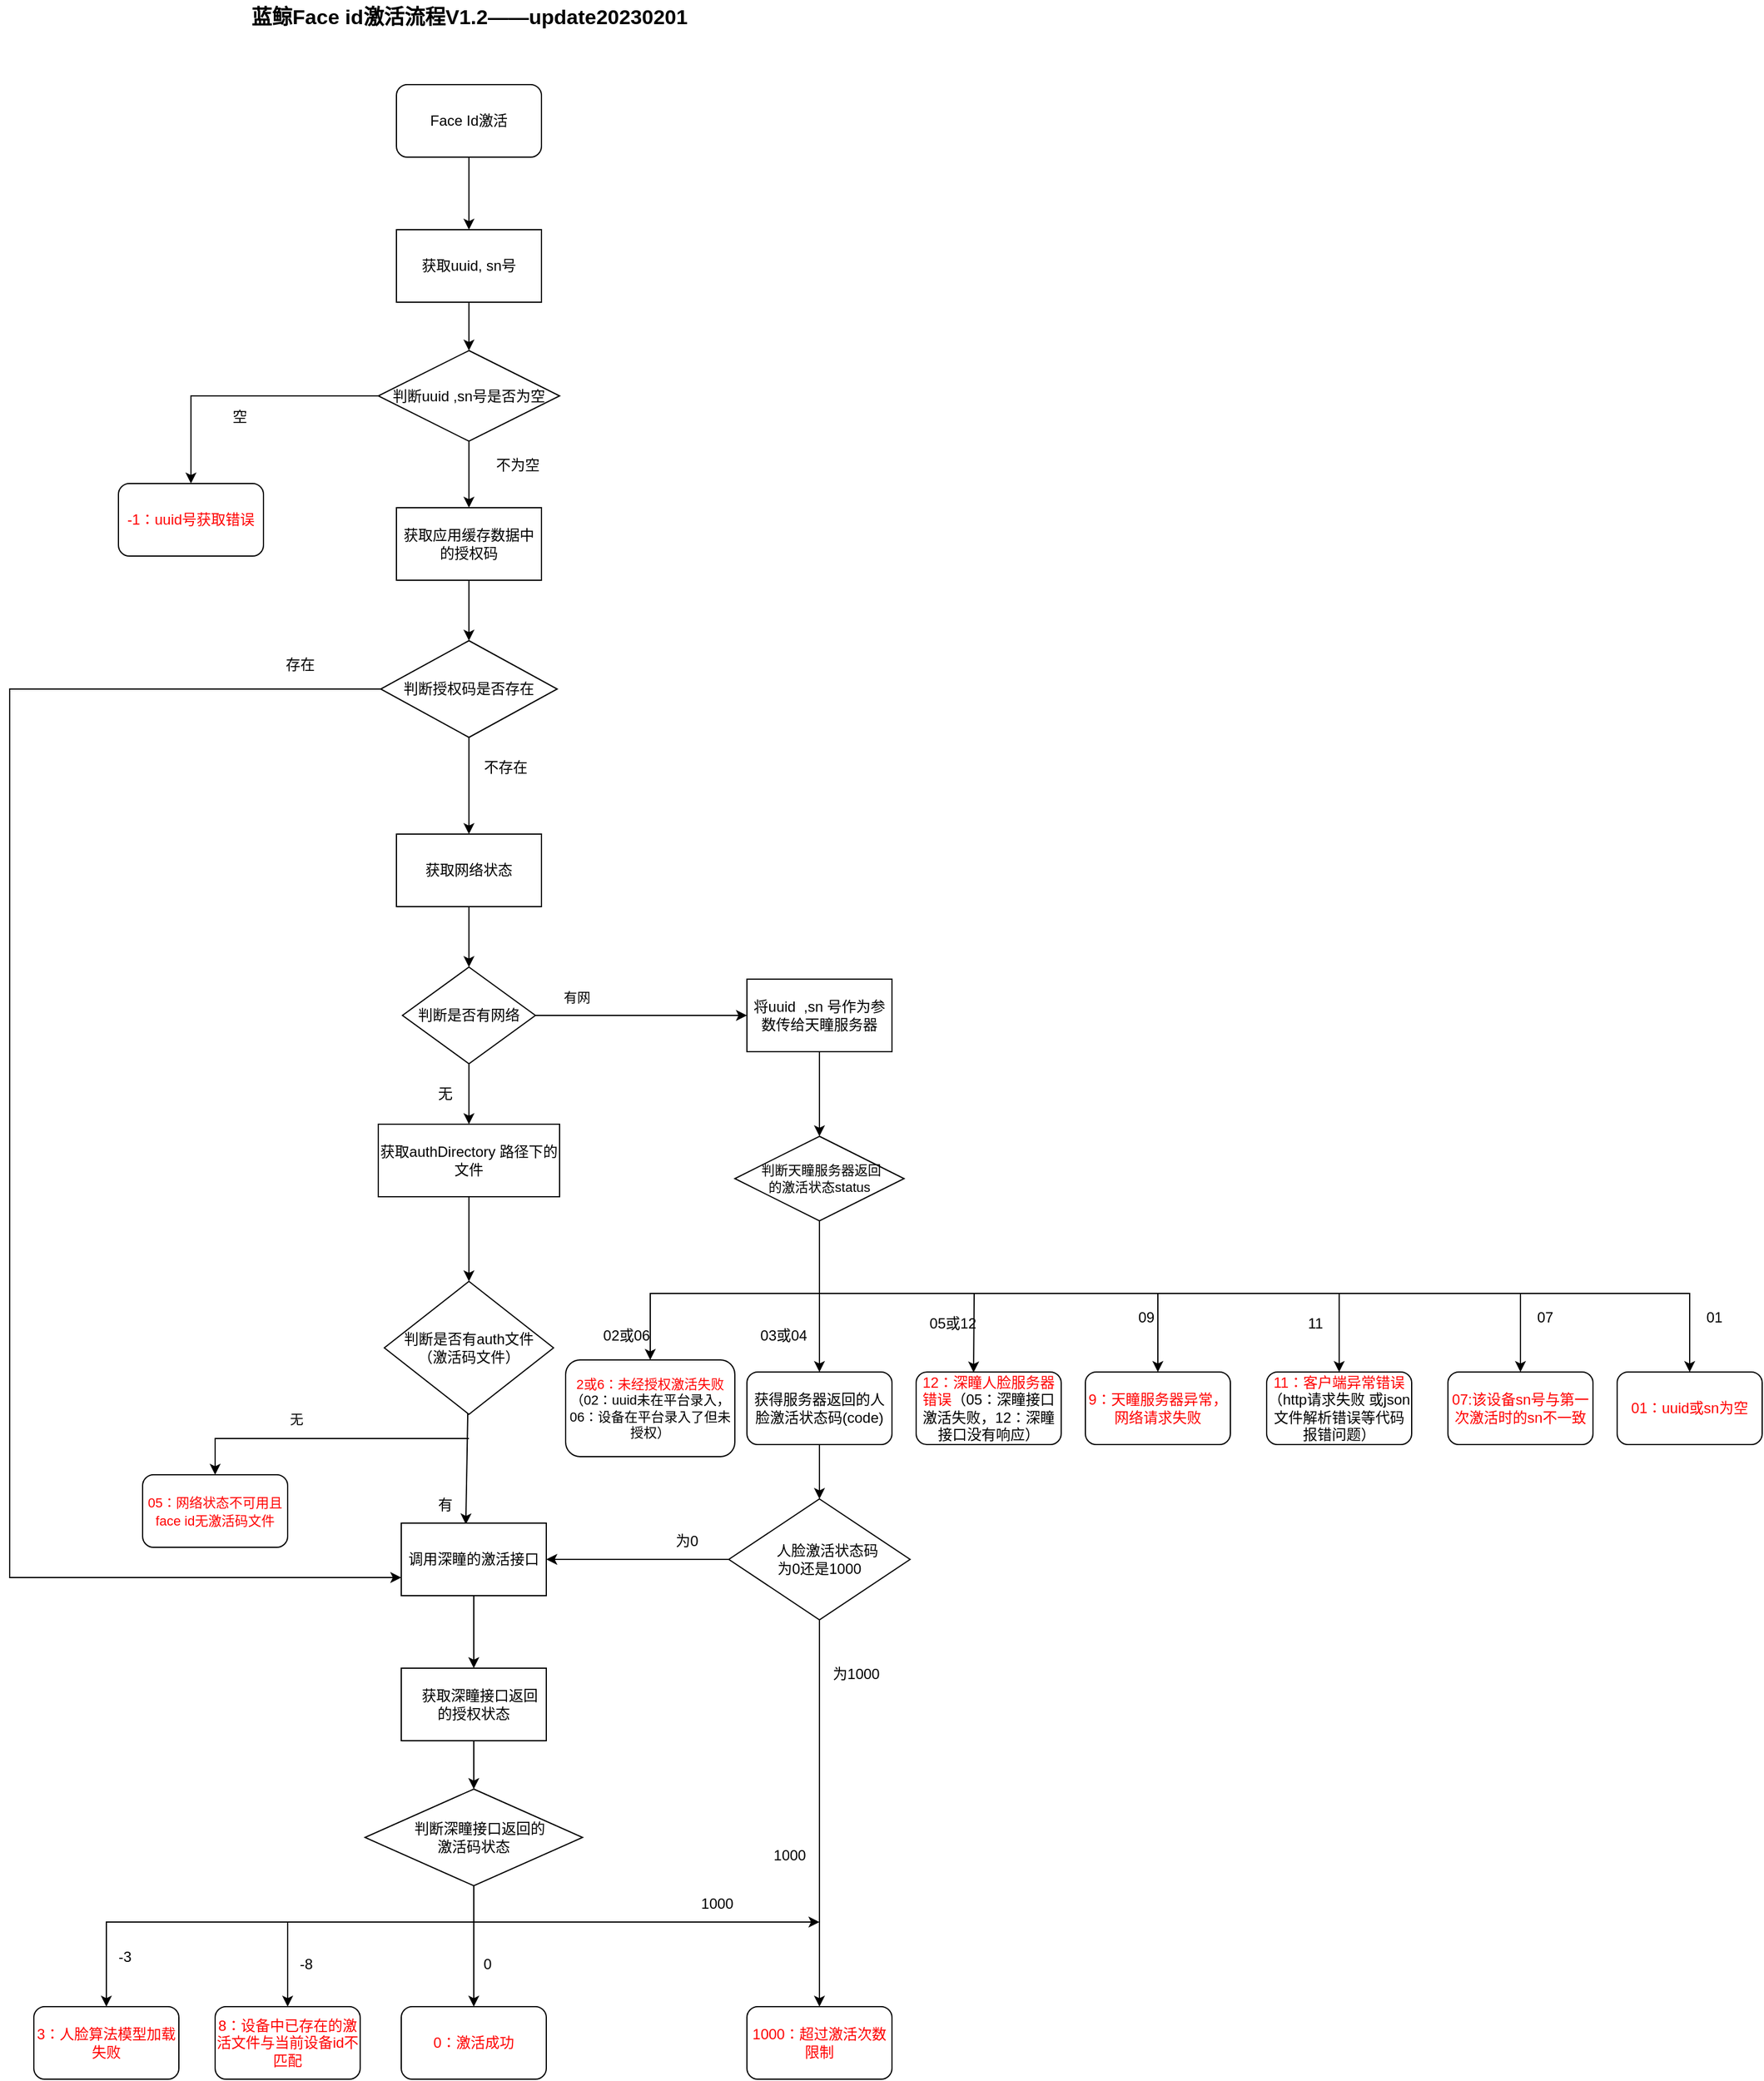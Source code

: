 <mxfile version="20.8.5" type="github">
  <diagram id="C5RBs43oDa-KdzZeNtuy" name="Page-1">
    <mxGraphModel dx="1960" dy="943" grid="1" gridSize="10" guides="1" tooltips="1" connect="1" arrows="1" fold="1" page="1" pageScale="1" pageWidth="827" pageHeight="1169" math="0" shadow="0">
      <root>
        <mxCell id="WIyWlLk6GJQsqaUBKTNV-0" />
        <mxCell id="WIyWlLk6GJQsqaUBKTNV-1" parent="WIyWlLk6GJQsqaUBKTNV-0" />
        <mxCell id="93zsUV2J0ApDYmD7TZZO-63" value="" style="edgeStyle=orthogonalEdgeStyle;rounded=0;orthogonalLoop=1;jettySize=auto;html=1;" parent="WIyWlLk6GJQsqaUBKTNV-1" source="93zsUV2J0ApDYmD7TZZO-64" target="93zsUV2J0ApDYmD7TZZO-66" edge="1">
          <mxGeometry relative="1" as="geometry" />
        </mxCell>
        <mxCell id="93zsUV2J0ApDYmD7TZZO-64" value="Face Id激活" style="rounded=1;whiteSpace=wrap;html=1;" parent="WIyWlLk6GJQsqaUBKTNV-1" vertex="1">
          <mxGeometry x="360" y="220" width="120" height="60" as="geometry" />
        </mxCell>
        <mxCell id="93zsUV2J0ApDYmD7TZZO-65" value="" style="edgeStyle=orthogonalEdgeStyle;rounded=0;orthogonalLoop=1;jettySize=auto;html=1;" parent="WIyWlLk6GJQsqaUBKTNV-1" source="93zsUV2J0ApDYmD7TZZO-66" target="93zsUV2J0ApDYmD7TZZO-69" edge="1">
          <mxGeometry relative="1" as="geometry" />
        </mxCell>
        <mxCell id="93zsUV2J0ApDYmD7TZZO-66" value="获取uuid, sn号" style="rounded=0;whiteSpace=wrap;html=1;" parent="WIyWlLk6GJQsqaUBKTNV-1" vertex="1">
          <mxGeometry x="360" y="340" width="120" height="60" as="geometry" />
        </mxCell>
        <mxCell id="93zsUV2J0ApDYmD7TZZO-67" style="edgeStyle=orthogonalEdgeStyle;rounded=0;orthogonalLoop=1;jettySize=auto;html=1;entryX=0.5;entryY=0;entryDx=0;entryDy=0;" parent="WIyWlLk6GJQsqaUBKTNV-1" source="93zsUV2J0ApDYmD7TZZO-69" target="93zsUV2J0ApDYmD7TZZO-70" edge="1">
          <mxGeometry relative="1" as="geometry" />
        </mxCell>
        <mxCell id="43xQ6NMyt6OMNAoMXdz4-1" value="" style="edgeStyle=orthogonalEdgeStyle;rounded=0;orthogonalLoop=1;jettySize=auto;html=1;" edge="1" parent="WIyWlLk6GJQsqaUBKTNV-1" source="93zsUV2J0ApDYmD7TZZO-69" target="43xQ6NMyt6OMNAoMXdz4-0">
          <mxGeometry relative="1" as="geometry" />
        </mxCell>
        <mxCell id="93zsUV2J0ApDYmD7TZZO-69" value="判断uuid ,sn号是否为空" style="rhombus;whiteSpace=wrap;html=1;" parent="WIyWlLk6GJQsqaUBKTNV-1" vertex="1">
          <mxGeometry x="345" y="440" width="150" height="75" as="geometry" />
        </mxCell>
        <mxCell id="93zsUV2J0ApDYmD7TZZO-70" value="&lt;font color=&quot;#ff0000&quot;&gt;-1：uuid号获取错误&lt;/font&gt;" style="rounded=1;whiteSpace=wrap;html=1;" parent="WIyWlLk6GJQsqaUBKTNV-1" vertex="1">
          <mxGeometry x="130" y="550" width="120" height="60" as="geometry" />
        </mxCell>
        <mxCell id="93zsUV2J0ApDYmD7TZZO-71" value="空" style="text;html=1;align=center;verticalAlign=middle;resizable=0;points=[];autosize=1;strokeColor=none;fillColor=none;" parent="WIyWlLk6GJQsqaUBKTNV-1" vertex="1">
          <mxGeometry x="210" y="480" width="40" height="30" as="geometry" />
        </mxCell>
        <mxCell id="93zsUV2J0ApDYmD7TZZO-85" value="" style="edgeStyle=orthogonalEdgeStyle;rounded=0;orthogonalLoop=1;jettySize=auto;html=1;fontColor=#000000;" parent="WIyWlLk6GJQsqaUBKTNV-1" source="93zsUV2J0ApDYmD7TZZO-87" target="93zsUV2J0ApDYmD7TZZO-91" edge="1">
          <mxGeometry relative="1" as="geometry" />
        </mxCell>
        <mxCell id="93zsUV2J0ApDYmD7TZZO-86" value="" style="edgeStyle=none;shape=connector;rounded=0;orthogonalLoop=1;jettySize=auto;html=1;labelBackgroundColor=default;strokeColor=default;fontFamily=Helvetica;fontSize=11;fontColor=#FF0000;endArrow=classic;" parent="WIyWlLk6GJQsqaUBKTNV-1" source="93zsUV2J0ApDYmD7TZZO-87" target="93zsUV2J0ApDYmD7TZZO-100" edge="1">
          <mxGeometry relative="1" as="geometry" />
        </mxCell>
        <mxCell id="93zsUV2J0ApDYmD7TZZO-87" value="判断是否有网络" style="rhombus;whiteSpace=wrap;html=1;fontColor=#000000;" parent="WIyWlLk6GJQsqaUBKTNV-1" vertex="1">
          <mxGeometry x="365" y="950" width="110" height="80" as="geometry" />
        </mxCell>
        <mxCell id="93zsUV2J0ApDYmD7TZZO-88" value="" style="edgeStyle=orthogonalEdgeStyle;rounded=0;orthogonalLoop=1;jettySize=auto;html=1;fontColor=#000000;" parent="WIyWlLk6GJQsqaUBKTNV-1" source="93zsUV2J0ApDYmD7TZZO-89" target="93zsUV2J0ApDYmD7TZZO-87" edge="1">
          <mxGeometry relative="1" as="geometry" />
        </mxCell>
        <mxCell id="93zsUV2J0ApDYmD7TZZO-89" value="获取网络状态" style="rounded=0;whiteSpace=wrap;html=1;fontColor=#000000;" parent="WIyWlLk6GJQsqaUBKTNV-1" vertex="1">
          <mxGeometry x="360" y="840" width="120" height="60" as="geometry" />
        </mxCell>
        <mxCell id="93zsUV2J0ApDYmD7TZZO-90" value="" style="edgeStyle=orthogonalEdgeStyle;rounded=0;orthogonalLoop=1;jettySize=auto;html=1;fontColor=#000000;" parent="WIyWlLk6GJQsqaUBKTNV-1" source="93zsUV2J0ApDYmD7TZZO-91" target="93zsUV2J0ApDYmD7TZZO-94" edge="1">
          <mxGeometry relative="1" as="geometry" />
        </mxCell>
        <mxCell id="93zsUV2J0ApDYmD7TZZO-91" value="获取authDirectory 路径下的文件" style="rounded=0;whiteSpace=wrap;html=1;fontColor=#000000;" parent="WIyWlLk6GJQsqaUBKTNV-1" vertex="1">
          <mxGeometry x="345" y="1080" width="150" height="60" as="geometry" />
        </mxCell>
        <mxCell id="93zsUV2J0ApDYmD7TZZO-93" value="" style="edgeStyle=none;shape=connector;rounded=0;orthogonalLoop=1;jettySize=auto;html=1;labelBackgroundColor=default;strokeColor=default;fontFamily=Helvetica;fontSize=11;fontColor=#000000;endArrow=classic;entryX=0.445;entryY=0.018;entryDx=0;entryDy=0;entryPerimeter=0;" parent="WIyWlLk6GJQsqaUBKTNV-1" source="93zsUV2J0ApDYmD7TZZO-94" target="93zsUV2J0ApDYmD7TZZO-132" edge="1">
          <mxGeometry relative="1" as="geometry">
            <mxPoint x="420" y="1430" as="targetPoint" />
          </mxGeometry>
        </mxCell>
        <mxCell id="93zsUV2J0ApDYmD7TZZO-94" value="判断是否有auth文件&lt;br&gt;（激活码文件）" style="rhombus;whiteSpace=wrap;html=1;fontColor=#000000;" parent="WIyWlLk6GJQsqaUBKTNV-1" vertex="1">
          <mxGeometry x="350" y="1210" width="140" height="110" as="geometry" />
        </mxCell>
        <mxCell id="93zsUV2J0ApDYmD7TZZO-95" value="无" style="text;html=1;align=center;verticalAlign=middle;resizable=0;points=[];autosize=1;strokeColor=none;fillColor=none;fontColor=#000000;" parent="WIyWlLk6GJQsqaUBKTNV-1" vertex="1">
          <mxGeometry x="380" y="1040" width="40" height="30" as="geometry" />
        </mxCell>
        <mxCell id="93zsUV2J0ApDYmD7TZZO-128" style="edgeStyle=orthogonalEdgeStyle;rounded=0;orthogonalLoop=1;jettySize=auto;html=1;" parent="WIyWlLk6GJQsqaUBKTNV-1" target="93zsUV2J0ApDYmD7TZZO-129" edge="1">
          <mxGeometry relative="1" as="geometry">
            <mxPoint x="210" y="1410" as="targetPoint" />
            <mxPoint x="420" y="1340" as="sourcePoint" />
            <Array as="points">
              <mxPoint x="210" y="1340" />
            </Array>
          </mxGeometry>
        </mxCell>
        <mxCell id="93zsUV2J0ApDYmD7TZZO-99" value="" style="edgeStyle=none;shape=connector;rounded=0;orthogonalLoop=1;jettySize=auto;html=1;labelBackgroundColor=default;strokeColor=default;fontFamily=Helvetica;fontSize=11;fontColor=#000000;endArrow=classic;" parent="WIyWlLk6GJQsqaUBKTNV-1" source="93zsUV2J0ApDYmD7TZZO-100" target="93zsUV2J0ApDYmD7TZZO-103" edge="1">
          <mxGeometry relative="1" as="geometry" />
        </mxCell>
        <mxCell id="93zsUV2J0ApDYmD7TZZO-100" value="将uuid&amp;nbsp; ,sn 号作为参数传给天瞳服务器" style="whiteSpace=wrap;html=1;fontColor=#000000;" parent="WIyWlLk6GJQsqaUBKTNV-1" vertex="1">
          <mxGeometry x="650" y="960" width="120" height="60" as="geometry" />
        </mxCell>
        <mxCell id="93zsUV2J0ApDYmD7TZZO-101" value="&lt;font color=&quot;#000000&quot;&gt;有网&lt;/font&gt;" style="text;html=1;align=center;verticalAlign=middle;resizable=0;points=[];autosize=1;strokeColor=none;fillColor=none;fontSize=11;fontFamily=Helvetica;fontColor=#FF0000;" parent="WIyWlLk6GJQsqaUBKTNV-1" vertex="1">
          <mxGeometry x="484" y="960" width="50" height="30" as="geometry" />
        </mxCell>
        <mxCell id="93zsUV2J0ApDYmD7TZZO-102" style="edgeStyle=orthogonalEdgeStyle;rounded=0;orthogonalLoop=1;jettySize=auto;html=1;entryX=0.5;entryY=0;entryDx=0;entryDy=0;" parent="WIyWlLk6GJQsqaUBKTNV-1" source="93zsUV2J0ApDYmD7TZZO-103" target="93zsUV2J0ApDYmD7TZZO-104" edge="1">
          <mxGeometry relative="1" as="geometry">
            <Array as="points">
              <mxPoint x="710" y="1220" />
              <mxPoint x="570" y="1220" />
            </Array>
          </mxGeometry>
        </mxCell>
        <mxCell id="93zsUV2J0ApDYmD7TZZO-103" value="&amp;nbsp;判断天瞳服务器返回&lt;br&gt;的激活状态status" style="rhombus;whiteSpace=wrap;html=1;fontColor=#000000;fontFamily=Helvetica;fontSize=11;" parent="WIyWlLk6GJQsqaUBKTNV-1" vertex="1">
          <mxGeometry x="640" y="1090" width="140" height="70" as="geometry" />
        </mxCell>
        <mxCell id="93zsUV2J0ApDYmD7TZZO-104" value="&lt;font color=&quot;#ff0000&quot;&gt;2或6：未经授权激活失败&lt;/font&gt;（02：uuid未在平台录入，06：设备在平台录入了但未授权）" style="rounded=1;whiteSpace=wrap;html=1;fontFamily=Helvetica;fontSize=11;fontColor=#000000;" parent="WIyWlLk6GJQsqaUBKTNV-1" vertex="1">
          <mxGeometry x="500" y="1275" width="140" height="80" as="geometry" />
        </mxCell>
        <mxCell id="93zsUV2J0ApDYmD7TZZO-105" value="02或06" style="text;html=1;align=center;verticalAlign=middle;resizable=0;points=[];autosize=1;strokeColor=none;fillColor=none;" parent="WIyWlLk6GJQsqaUBKTNV-1" vertex="1">
          <mxGeometry x="520" y="1240" width="60" height="30" as="geometry" />
        </mxCell>
        <mxCell id="93zsUV2J0ApDYmD7TZZO-106" value="" style="edgeStyle=orthogonalEdgeStyle;rounded=0;orthogonalLoop=1;jettySize=auto;html=1;fontColor=#000000;" parent="WIyWlLk6GJQsqaUBKTNV-1" source="93zsUV2J0ApDYmD7TZZO-107" target="93zsUV2J0ApDYmD7TZZO-121" edge="1">
          <mxGeometry relative="1" as="geometry" />
        </mxCell>
        <mxCell id="93zsUV2J0ApDYmD7TZZO-107" value="&lt;font color=&quot;#000000&quot;&gt;获得服务器返回的人脸激活状态码(code)&lt;/font&gt;" style="rounded=1;whiteSpace=wrap;html=1;fontColor=#FF0000;" parent="WIyWlLk6GJQsqaUBKTNV-1" vertex="1">
          <mxGeometry x="650" y="1285" width="120" height="60" as="geometry" />
        </mxCell>
        <mxCell id="93zsUV2J0ApDYmD7TZZO-108" value="" style="endArrow=classic;html=1;rounded=0;fontColor=#FF0000;entryX=0.5;entryY=0;entryDx=0;entryDy=0;" parent="WIyWlLk6GJQsqaUBKTNV-1" target="93zsUV2J0ApDYmD7TZZO-107" edge="1">
          <mxGeometry width="50" height="50" relative="1" as="geometry">
            <mxPoint x="710.0" y="1220" as="sourcePoint" />
            <mxPoint x="735" y="1210" as="targetPoint" />
          </mxGeometry>
        </mxCell>
        <mxCell id="93zsUV2J0ApDYmD7TZZO-109" value="12：深瞳人脸服务器错误&lt;font color=&quot;#000000&quot;&gt;（05：深瞳接口激活失败，12：深瞳接口没有响应）&lt;/font&gt;" style="rounded=1;whiteSpace=wrap;html=1;fontColor=#FF0000;" parent="WIyWlLk6GJQsqaUBKTNV-1" vertex="1">
          <mxGeometry x="790" y="1285" width="120" height="60" as="geometry" />
        </mxCell>
        <mxCell id="93zsUV2J0ApDYmD7TZZO-110" value="" style="endArrow=classic;html=1;rounded=0;fontColor=#FF0000;entryX=0.396;entryY=0.006;entryDx=0;entryDy=0;entryPerimeter=0;" parent="WIyWlLk6GJQsqaUBKTNV-1" target="93zsUV2J0ApDYmD7TZZO-109" edge="1">
          <mxGeometry width="50" height="50" relative="1" as="geometry">
            <mxPoint x="710.0" y="1220" as="sourcePoint" />
            <mxPoint x="837" y="1180" as="targetPoint" />
            <Array as="points">
              <mxPoint x="838" y="1220" />
            </Array>
          </mxGeometry>
        </mxCell>
        <mxCell id="93zsUV2J0ApDYmD7TZZO-111" value="&lt;font color=&quot;#000000&quot;&gt;03或04&lt;/font&gt;" style="text;html=1;align=center;verticalAlign=middle;resizable=0;points=[];autosize=1;strokeColor=none;fillColor=none;fontColor=#FF0000;" parent="WIyWlLk6GJQsqaUBKTNV-1" vertex="1">
          <mxGeometry x="650" y="1240" width="60" height="30" as="geometry" />
        </mxCell>
        <mxCell id="93zsUV2J0ApDYmD7TZZO-112" value="05或12" style="text;html=1;align=center;verticalAlign=middle;resizable=0;points=[];autosize=1;strokeColor=none;fillColor=none;fontColor=#000000;" parent="WIyWlLk6GJQsqaUBKTNV-1" vertex="1">
          <mxGeometry x="790" y="1230" width="60" height="30" as="geometry" />
        </mxCell>
        <mxCell id="93zsUV2J0ApDYmD7TZZO-113" value="&lt;span style=&quot;color: rgb(255, 0, 0);&quot;&gt;9：天瞳服务器异常，网络请求失败&lt;/span&gt;" style="rounded=1;whiteSpace=wrap;html=1;fontColor=#000000;" parent="WIyWlLk6GJQsqaUBKTNV-1" vertex="1">
          <mxGeometry x="930" y="1285" width="120" height="60" as="geometry" />
        </mxCell>
        <mxCell id="93zsUV2J0ApDYmD7TZZO-114" value="" style="endArrow=classic;html=1;rounded=0;fontColor=#000000;entryX=0.5;entryY=0;entryDx=0;entryDy=0;" parent="WIyWlLk6GJQsqaUBKTNV-1" target="93zsUV2J0ApDYmD7TZZO-113" edge="1">
          <mxGeometry width="50" height="50" relative="1" as="geometry">
            <mxPoint x="830.0" y="1220" as="sourcePoint" />
            <mxPoint x="970" y="1170" as="targetPoint" />
            <Array as="points">
              <mxPoint x="990" y="1220" />
            </Array>
          </mxGeometry>
        </mxCell>
        <mxCell id="93zsUV2J0ApDYmD7TZZO-115" value="09" style="text;html=1;align=center;verticalAlign=middle;resizable=0;points=[];autosize=1;strokeColor=none;fillColor=none;fontColor=#000000;" parent="WIyWlLk6GJQsqaUBKTNV-1" vertex="1">
          <mxGeometry x="960" y="1225" width="40" height="30" as="geometry" />
        </mxCell>
        <mxCell id="93zsUV2J0ApDYmD7TZZO-116" value="&lt;span style=&quot;color: rgb(255, 0, 0);&quot;&gt;11：客户端异常错误&lt;/span&gt;（http请求失败 或json文件解析错误等代码报错问题）" style="rounded=1;whiteSpace=wrap;html=1;fontColor=#000000;" parent="WIyWlLk6GJQsqaUBKTNV-1" vertex="1">
          <mxGeometry x="1080" y="1285" width="120" height="60" as="geometry" />
        </mxCell>
        <mxCell id="93zsUV2J0ApDYmD7TZZO-117" value="" style="endArrow=classic;html=1;rounded=0;fontColor=#000000;entryX=0.5;entryY=0;entryDx=0;entryDy=0;" parent="WIyWlLk6GJQsqaUBKTNV-1" target="93zsUV2J0ApDYmD7TZZO-116" edge="1">
          <mxGeometry width="50" height="50" relative="1" as="geometry">
            <mxPoint x="990" y="1220" as="sourcePoint" />
            <mxPoint x="1120" y="1150" as="targetPoint" />
            <Array as="points">
              <mxPoint x="1140" y="1220" />
            </Array>
          </mxGeometry>
        </mxCell>
        <mxCell id="93zsUV2J0ApDYmD7TZZO-118" value="11" style="text;html=1;align=center;verticalAlign=middle;resizable=0;points=[];autosize=1;strokeColor=none;fillColor=none;fontColor=#000000;" parent="WIyWlLk6GJQsqaUBKTNV-1" vertex="1">
          <mxGeometry x="1100" y="1230" width="40" height="30" as="geometry" />
        </mxCell>
        <mxCell id="93zsUV2J0ApDYmD7TZZO-119" value="" style="edgeStyle=orthogonalEdgeStyle;rounded=0;orthogonalLoop=1;jettySize=auto;html=1;fontColor=#000000;entryX=0.5;entryY=0;entryDx=0;entryDy=0;" parent="WIyWlLk6GJQsqaUBKTNV-1" source="93zsUV2J0ApDYmD7TZZO-121" edge="1" target="93zsUV2J0ApDYmD7TZZO-135">
          <mxGeometry relative="1" as="geometry">
            <mxPoint x="710" y="1540" as="targetPoint" />
          </mxGeometry>
        </mxCell>
        <mxCell id="93zsUV2J0ApDYmD7TZZO-133" style="edgeStyle=orthogonalEdgeStyle;rounded=0;orthogonalLoop=1;jettySize=auto;html=1;entryX=1;entryY=0.5;entryDx=0;entryDy=0;" parent="WIyWlLk6GJQsqaUBKTNV-1" source="93zsUV2J0ApDYmD7TZZO-121" target="93zsUV2J0ApDYmD7TZZO-132" edge="1">
          <mxGeometry relative="1" as="geometry" />
        </mxCell>
        <mxCell id="93zsUV2J0ApDYmD7TZZO-121" value="&lt;span style=&quot;color: rgb(0, 0, 0);&quot;&gt;&amp;nbsp; &amp;nbsp; 人脸激活状态码&lt;br&gt;为0还是1000&lt;/span&gt;" style="rhombus;whiteSpace=wrap;html=1;fontColor=#FF0000;" parent="WIyWlLk6GJQsqaUBKTNV-1" vertex="1">
          <mxGeometry x="635" y="1390" width="150" height="100" as="geometry" />
        </mxCell>
        <mxCell id="93zsUV2J0ApDYmD7TZZO-126" value="不为空" style="text;html=1;align=center;verticalAlign=middle;resizable=0;points=[];autosize=1;strokeColor=none;fillColor=none;" parent="WIyWlLk6GJQsqaUBKTNV-1" vertex="1">
          <mxGeometry x="430" y="520" width="60" height="30" as="geometry" />
        </mxCell>
        <mxCell id="93zsUV2J0ApDYmD7TZZO-129" value="&lt;span style=&quot;color: rgb(255, 0, 0); font-size: 11px;&quot;&gt;05：网络状态不可用且face id无激活码文件&lt;/span&gt;" style="rounded=1;whiteSpace=wrap;html=1;" parent="WIyWlLk6GJQsqaUBKTNV-1" vertex="1">
          <mxGeometry x="150" y="1370" width="120" height="60" as="geometry" />
        </mxCell>
        <mxCell id="93zsUV2J0ApDYmD7TZZO-130" value="&lt;span style=&quot;color: rgb(0, 0, 0); font-family: Helvetica; font-size: 11px; font-style: normal; font-variant-ligatures: normal; font-variant-caps: normal; font-weight: 400; letter-spacing: normal; orphans: 2; text-align: center; text-indent: 0px; text-transform: none; widows: 2; word-spacing: 0px; -webkit-text-stroke-width: 0px; background-color: rgb(251, 251, 251); text-decoration-thickness: initial; text-decoration-style: initial; text-decoration-color: initial; float: none; display: inline !important;&quot;&gt;无&lt;/span&gt;" style="text;whiteSpace=wrap;html=1;" parent="WIyWlLk6GJQsqaUBKTNV-1" vertex="1">
          <mxGeometry x="270" y="1310" width="70" height="40" as="geometry" />
        </mxCell>
        <mxCell id="93zsUV2J0ApDYmD7TZZO-131" value="有" style="text;html=1;align=center;verticalAlign=middle;resizable=0;points=[];autosize=1;strokeColor=none;fillColor=none;" parent="WIyWlLk6GJQsqaUBKTNV-1" vertex="1">
          <mxGeometry x="380" y="1380" width="40" height="30" as="geometry" />
        </mxCell>
        <mxCell id="93zsUV2J0ApDYmD7TZZO-147" value="" style="edgeStyle=orthogonalEdgeStyle;rounded=0;orthogonalLoop=1;jettySize=auto;html=1;fontColor=#FF0000;" parent="WIyWlLk6GJQsqaUBKTNV-1" source="93zsUV2J0ApDYmD7TZZO-132" target="93zsUV2J0ApDYmD7TZZO-146" edge="1">
          <mxGeometry relative="1" as="geometry" />
        </mxCell>
        <mxCell id="93zsUV2J0ApDYmD7TZZO-132" value="调用深瞳的激活接口" style="rounded=0;whiteSpace=wrap;html=1;" parent="WIyWlLk6GJQsqaUBKTNV-1" vertex="1">
          <mxGeometry x="364" y="1410" width="120" height="60" as="geometry" />
        </mxCell>
        <mxCell id="93zsUV2J0ApDYmD7TZZO-134" value="为0" style="text;html=1;align=center;verticalAlign=middle;resizable=0;points=[];autosize=1;strokeColor=none;fillColor=none;" parent="WIyWlLk6GJQsqaUBKTNV-1" vertex="1">
          <mxGeometry x="580" y="1410" width="40" height="30" as="geometry" />
        </mxCell>
        <mxCell id="93zsUV2J0ApDYmD7TZZO-135" value="&lt;font color=&quot;#ff0000&quot;&gt;1000：超过激活次数限制&lt;/font&gt;" style="whiteSpace=wrap;html=1;fontColor=#000000;rounded=1;" parent="WIyWlLk6GJQsqaUBKTNV-1" vertex="1">
          <mxGeometry x="650" y="1810" width="120" height="60" as="geometry" />
        </mxCell>
        <mxCell id="93zsUV2J0ApDYmD7TZZO-139" value="&lt;font color=&quot;#000000&quot;&gt;1000&lt;/font&gt;" style="text;html=1;align=center;verticalAlign=middle;resizable=0;points=[];autosize=1;strokeColor=none;fillColor=none;fontColor=#FF0000;" parent="WIyWlLk6GJQsqaUBKTNV-1" vertex="1">
          <mxGeometry x="660" y="1670" width="50" height="30" as="geometry" />
        </mxCell>
        <mxCell id="93zsUV2J0ApDYmD7TZZO-140" value="&lt;font color=&quot;#ff0000&quot;&gt;8：设备中已存在的激活文件与当前设备id不匹配&lt;/font&gt;" style="rounded=1;whiteSpace=wrap;html=1;fontColor=#000000;" parent="WIyWlLk6GJQsqaUBKTNV-1" vertex="1">
          <mxGeometry x="210" y="1810" width="120" height="60" as="geometry" />
        </mxCell>
        <mxCell id="93zsUV2J0ApDYmD7TZZO-142" value="-8" style="text;html=1;align=center;verticalAlign=middle;resizable=0;points=[];autosize=1;strokeColor=none;fillColor=none;fontColor=#000000;" parent="WIyWlLk6GJQsqaUBKTNV-1" vertex="1">
          <mxGeometry x="270" y="1760" width="30" height="30" as="geometry" />
        </mxCell>
        <mxCell id="93zsUV2J0ApDYmD7TZZO-149" value="" style="edgeStyle=orthogonalEdgeStyle;rounded=0;orthogonalLoop=1;jettySize=auto;html=1;fontColor=#000000;" parent="WIyWlLk6GJQsqaUBKTNV-1" source="93zsUV2J0ApDYmD7TZZO-146" target="93zsUV2J0ApDYmD7TZZO-148" edge="1">
          <mxGeometry relative="1" as="geometry" />
        </mxCell>
        <mxCell id="93zsUV2J0ApDYmD7TZZO-146" value="&lt;span style=&quot;color: rgb(0, 0, 0);&quot;&gt;&amp;nbsp; &amp;nbsp;获取深瞳接口返回&lt;/span&gt;&lt;br style=&quot;border-color: var(--border-color); color: rgb(0, 0, 0);&quot;&gt;&lt;span style=&quot;color: rgb(0, 0, 0);&quot;&gt;的授权状态&lt;/span&gt;" style="rounded=0;whiteSpace=wrap;html=1;fontColor=#FF0000;" parent="WIyWlLk6GJQsqaUBKTNV-1" vertex="1">
          <mxGeometry x="364" y="1530" width="120" height="60" as="geometry" />
        </mxCell>
        <mxCell id="93zsUV2J0ApDYmD7TZZO-148" value="&lt;font color=&quot;#000000&quot;&gt;&amp;nbsp; &amp;nbsp;判断深瞳接口返回的&lt;br&gt;激活码状态&lt;/font&gt;" style="rhombus;whiteSpace=wrap;html=1;fontColor=#FF0000;" parent="WIyWlLk6GJQsqaUBKTNV-1" vertex="1">
          <mxGeometry x="334" y="1630" width="180" height="80" as="geometry" />
        </mxCell>
        <mxCell id="93zsUV2J0ApDYmD7TZZO-152" value="" style="endArrow=classic;html=1;rounded=0;fontColor=#000000;exitX=0.5;exitY=1;exitDx=0;exitDy=0;" parent="WIyWlLk6GJQsqaUBKTNV-1" source="93zsUV2J0ApDYmD7TZZO-148" edge="1">
          <mxGeometry width="50" height="50" relative="1" as="geometry">
            <mxPoint x="500" y="1760" as="sourcePoint" />
            <mxPoint x="710" y="1740" as="targetPoint" />
            <Array as="points">
              <mxPoint x="424" y="1740" />
            </Array>
          </mxGeometry>
        </mxCell>
        <mxCell id="93zsUV2J0ApDYmD7TZZO-153" value="1000" style="text;html=1;align=center;verticalAlign=middle;resizable=0;points=[];autosize=1;strokeColor=none;fillColor=none;fontColor=#000000;" parent="WIyWlLk6GJQsqaUBKTNV-1" vertex="1">
          <mxGeometry x="600" y="1710" width="50" height="30" as="geometry" />
        </mxCell>
        <mxCell id="93zsUV2J0ApDYmD7TZZO-154" value="&lt;font color=&quot;#ff0000&quot;&gt;0：激活成功&lt;/font&gt;" style="rounded=1;whiteSpace=wrap;html=1;fontColor=#000000;" parent="WIyWlLk6GJQsqaUBKTNV-1" vertex="1">
          <mxGeometry x="364" y="1810" width="120" height="60" as="geometry" />
        </mxCell>
        <mxCell id="93zsUV2J0ApDYmD7TZZO-155" value="" style="endArrow=classic;html=1;rounded=0;fontColor=#000000;entryX=0.5;entryY=0;entryDx=0;entryDy=0;" parent="WIyWlLk6GJQsqaUBKTNV-1" target="93zsUV2J0ApDYmD7TZZO-154" edge="1">
          <mxGeometry width="50" height="50" relative="1" as="geometry">
            <mxPoint x="424" y="1740" as="sourcePoint" />
            <mxPoint x="560" y="1520" as="targetPoint" />
          </mxGeometry>
        </mxCell>
        <mxCell id="93zsUV2J0ApDYmD7TZZO-156" value="0" style="text;html=1;align=center;verticalAlign=middle;resizable=0;points=[];autosize=1;strokeColor=none;fillColor=none;fontColor=#000000;" parent="WIyWlLk6GJQsqaUBKTNV-1" vertex="1">
          <mxGeometry x="420" y="1760" width="30" height="30" as="geometry" />
        </mxCell>
        <mxCell id="93zsUV2J0ApDYmD7TZZO-157" value="" style="endArrow=classic;html=1;rounded=0;fontColor=#FF0000;entryX=0.5;entryY=0;entryDx=0;entryDy=0;" parent="WIyWlLk6GJQsqaUBKTNV-1" target="93zsUV2J0ApDYmD7TZZO-140" edge="1">
          <mxGeometry width="50" height="50" relative="1" as="geometry">
            <mxPoint x="430" y="1740" as="sourcePoint" />
            <mxPoint x="310" y="1704" as="targetPoint" />
            <Array as="points">
              <mxPoint x="270" y="1740" />
            </Array>
          </mxGeometry>
        </mxCell>
        <mxCell id="93zsUV2J0ApDYmD7TZZO-159" value="3：人脸算法模型加载失败" style="rounded=1;whiteSpace=wrap;html=1;fontColor=#FF0000;" parent="WIyWlLk6GJQsqaUBKTNV-1" vertex="1">
          <mxGeometry x="60" y="1810" width="120" height="60" as="geometry" />
        </mxCell>
        <mxCell id="93zsUV2J0ApDYmD7TZZO-160" value="" style="endArrow=classic;html=1;rounded=0;fontColor=#FF0000;entryX=0.5;entryY=0;entryDx=0;entryDy=0;" parent="WIyWlLk6GJQsqaUBKTNV-1" target="93zsUV2J0ApDYmD7TZZO-159" edge="1">
          <mxGeometry width="50" height="50" relative="1" as="geometry">
            <mxPoint x="270" y="1740" as="sourcePoint" />
            <mxPoint x="560" y="1520" as="targetPoint" />
            <Array as="points">
              <mxPoint x="120" y="1740" />
            </Array>
          </mxGeometry>
        </mxCell>
        <mxCell id="93zsUV2J0ApDYmD7TZZO-161" value="&lt;font color=&quot;#000000&quot;&gt;-3&lt;/font&gt;" style="text;html=1;align=center;verticalAlign=middle;resizable=0;points=[];autosize=1;strokeColor=none;fillColor=none;fontColor=#FF0000;" parent="WIyWlLk6GJQsqaUBKTNV-1" vertex="1">
          <mxGeometry x="120" y="1754" width="30" height="30" as="geometry" />
        </mxCell>
        <mxCell id="43xQ6NMyt6OMNAoMXdz4-8" value="" style="edgeStyle=orthogonalEdgeStyle;rounded=0;orthogonalLoop=1;jettySize=auto;html=1;" edge="1" parent="WIyWlLk6GJQsqaUBKTNV-1" source="43xQ6NMyt6OMNAoMXdz4-0" target="43xQ6NMyt6OMNAoMXdz4-7">
          <mxGeometry relative="1" as="geometry" />
        </mxCell>
        <mxCell id="43xQ6NMyt6OMNAoMXdz4-0" value="获取应用缓存数据中的授权码" style="rounded=0;whiteSpace=wrap;html=1;" vertex="1" parent="WIyWlLk6GJQsqaUBKTNV-1">
          <mxGeometry x="360" y="570" width="120" height="60" as="geometry" />
        </mxCell>
        <mxCell id="43xQ6NMyt6OMNAoMXdz4-6" value="不存在" style="text;html=1;align=center;verticalAlign=middle;resizable=0;points=[];autosize=1;strokeColor=none;fillColor=none;" vertex="1" parent="WIyWlLk6GJQsqaUBKTNV-1">
          <mxGeometry x="420" y="770" width="60" height="30" as="geometry" />
        </mxCell>
        <mxCell id="43xQ6NMyt6OMNAoMXdz4-11" value="" style="edgeStyle=orthogonalEdgeStyle;rounded=0;orthogonalLoop=1;jettySize=auto;html=1;entryX=0.5;entryY=0;entryDx=0;entryDy=0;" edge="1" parent="WIyWlLk6GJQsqaUBKTNV-1" source="43xQ6NMyt6OMNAoMXdz4-7" target="93zsUV2J0ApDYmD7TZZO-89">
          <mxGeometry relative="1" as="geometry" />
        </mxCell>
        <mxCell id="43xQ6NMyt6OMNAoMXdz4-7" value="判断授权码是否存在" style="rhombus;whiteSpace=wrap;html=1;" vertex="1" parent="WIyWlLk6GJQsqaUBKTNV-1">
          <mxGeometry x="347" y="680" width="146" height="80" as="geometry" />
        </mxCell>
        <mxCell id="43xQ6NMyt6OMNAoMXdz4-15" value="" style="endArrow=classic;html=1;rounded=0;entryX=0;entryY=0.75;entryDx=0;entryDy=0;exitX=0;exitY=0.5;exitDx=0;exitDy=0;" edge="1" parent="WIyWlLk6GJQsqaUBKTNV-1" source="43xQ6NMyt6OMNAoMXdz4-7" target="93zsUV2J0ApDYmD7TZZO-132">
          <mxGeometry width="50" height="50" relative="1" as="geometry">
            <mxPoint x="200" y="745" as="sourcePoint" />
            <mxPoint x="180.0" y="800" as="targetPoint" />
            <Array as="points">
              <mxPoint x="40" y="720" />
              <mxPoint x="40" y="1455" />
            </Array>
          </mxGeometry>
        </mxCell>
        <mxCell id="43xQ6NMyt6OMNAoMXdz4-16" value="存在" style="text;html=1;align=center;verticalAlign=middle;resizable=0;points=[];autosize=1;strokeColor=none;fillColor=none;" vertex="1" parent="WIyWlLk6GJQsqaUBKTNV-1">
          <mxGeometry x="255" y="685" width="50" height="30" as="geometry" />
        </mxCell>
        <mxCell id="43xQ6NMyt6OMNAoMXdz4-17" value="&lt;font color=&quot;#ff0000&quot;&gt;07:该设备sn号与第一次激活时的sn不一致&lt;/font&gt;" style="rounded=1;whiteSpace=wrap;html=1;fontColor=#000000;" vertex="1" parent="WIyWlLk6GJQsqaUBKTNV-1">
          <mxGeometry x="1230" y="1285" width="120" height="60" as="geometry" />
        </mxCell>
        <mxCell id="43xQ6NMyt6OMNAoMXdz4-18" value="" style="endArrow=classic;html=1;rounded=0;fontColor=#000000;entryX=0.5;entryY=0;entryDx=0;entryDy=0;" edge="1" parent="WIyWlLk6GJQsqaUBKTNV-1" target="43xQ6NMyt6OMNAoMXdz4-17">
          <mxGeometry width="50" height="50" relative="1" as="geometry">
            <mxPoint x="1140" y="1220" as="sourcePoint" />
            <mxPoint x="1260" y="1150" as="targetPoint" />
            <Array as="points">
              <mxPoint x="1290" y="1220" />
            </Array>
          </mxGeometry>
        </mxCell>
        <mxCell id="43xQ6NMyt6OMNAoMXdz4-19" value="07" style="text;html=1;align=center;verticalAlign=middle;resizable=0;points=[];autosize=1;strokeColor=none;fillColor=none;fontColor=#000000;" vertex="1" parent="WIyWlLk6GJQsqaUBKTNV-1">
          <mxGeometry x="1290" y="1225" width="40" height="30" as="geometry" />
        </mxCell>
        <mxCell id="43xQ6NMyt6OMNAoMXdz4-20" value="&lt;font color=&quot;#ff0000&quot;&gt;01：uuid或sn为空&lt;/font&gt;" style="rounded=1;whiteSpace=wrap;html=1;fontColor=#000000;" vertex="1" parent="WIyWlLk6GJQsqaUBKTNV-1">
          <mxGeometry x="1370" y="1285" width="120" height="60" as="geometry" />
        </mxCell>
        <mxCell id="43xQ6NMyt6OMNAoMXdz4-21" value="" style="endArrow=classic;html=1;rounded=0;fontColor=#FF0000;entryX=0.5;entryY=0;entryDx=0;entryDy=0;strokeColor=#000000;" edge="1" parent="WIyWlLk6GJQsqaUBKTNV-1" target="43xQ6NMyt6OMNAoMXdz4-20">
          <mxGeometry width="50" height="50" relative="1" as="geometry">
            <mxPoint x="1290" y="1220" as="sourcePoint" />
            <mxPoint x="1410" y="1175" as="targetPoint" />
            <Array as="points">
              <mxPoint x="1430" y="1220" />
            </Array>
          </mxGeometry>
        </mxCell>
        <mxCell id="43xQ6NMyt6OMNAoMXdz4-23" value="&lt;font color=&quot;#000000&quot;&gt;01&lt;/font&gt;" style="text;html=1;align=center;verticalAlign=middle;resizable=0;points=[];autosize=1;strokeColor=none;fillColor=none;fontColor=#FF0000;" vertex="1" parent="WIyWlLk6GJQsqaUBKTNV-1">
          <mxGeometry x="1430" y="1225" width="40" height="30" as="geometry" />
        </mxCell>
        <mxCell id="43xQ6NMyt6OMNAoMXdz4-24" value="为1000" style="text;html=1;align=center;verticalAlign=middle;resizable=0;points=[];autosize=1;strokeColor=none;fillColor=none;fontColor=#000000;" vertex="1" parent="WIyWlLk6GJQsqaUBKTNV-1">
          <mxGeometry x="710" y="1520" width="60" height="30" as="geometry" />
        </mxCell>
        <mxCell id="43xQ6NMyt6OMNAoMXdz4-25" value="&lt;font style=&quot;font-size: 17px;&quot;&gt;&lt;b&gt;蓝鲸Face id激活流程V1.2——update20230201&lt;/b&gt;&lt;/font&gt;" style="text;html=1;align=center;verticalAlign=middle;resizable=0;points=[];autosize=1;strokeColor=none;fillColor=none;fontColor=#000000;" vertex="1" parent="WIyWlLk6GJQsqaUBKTNV-1">
          <mxGeometry x="230" y="150" width="380" height="30" as="geometry" />
        </mxCell>
      </root>
    </mxGraphModel>
  </diagram>
</mxfile>
